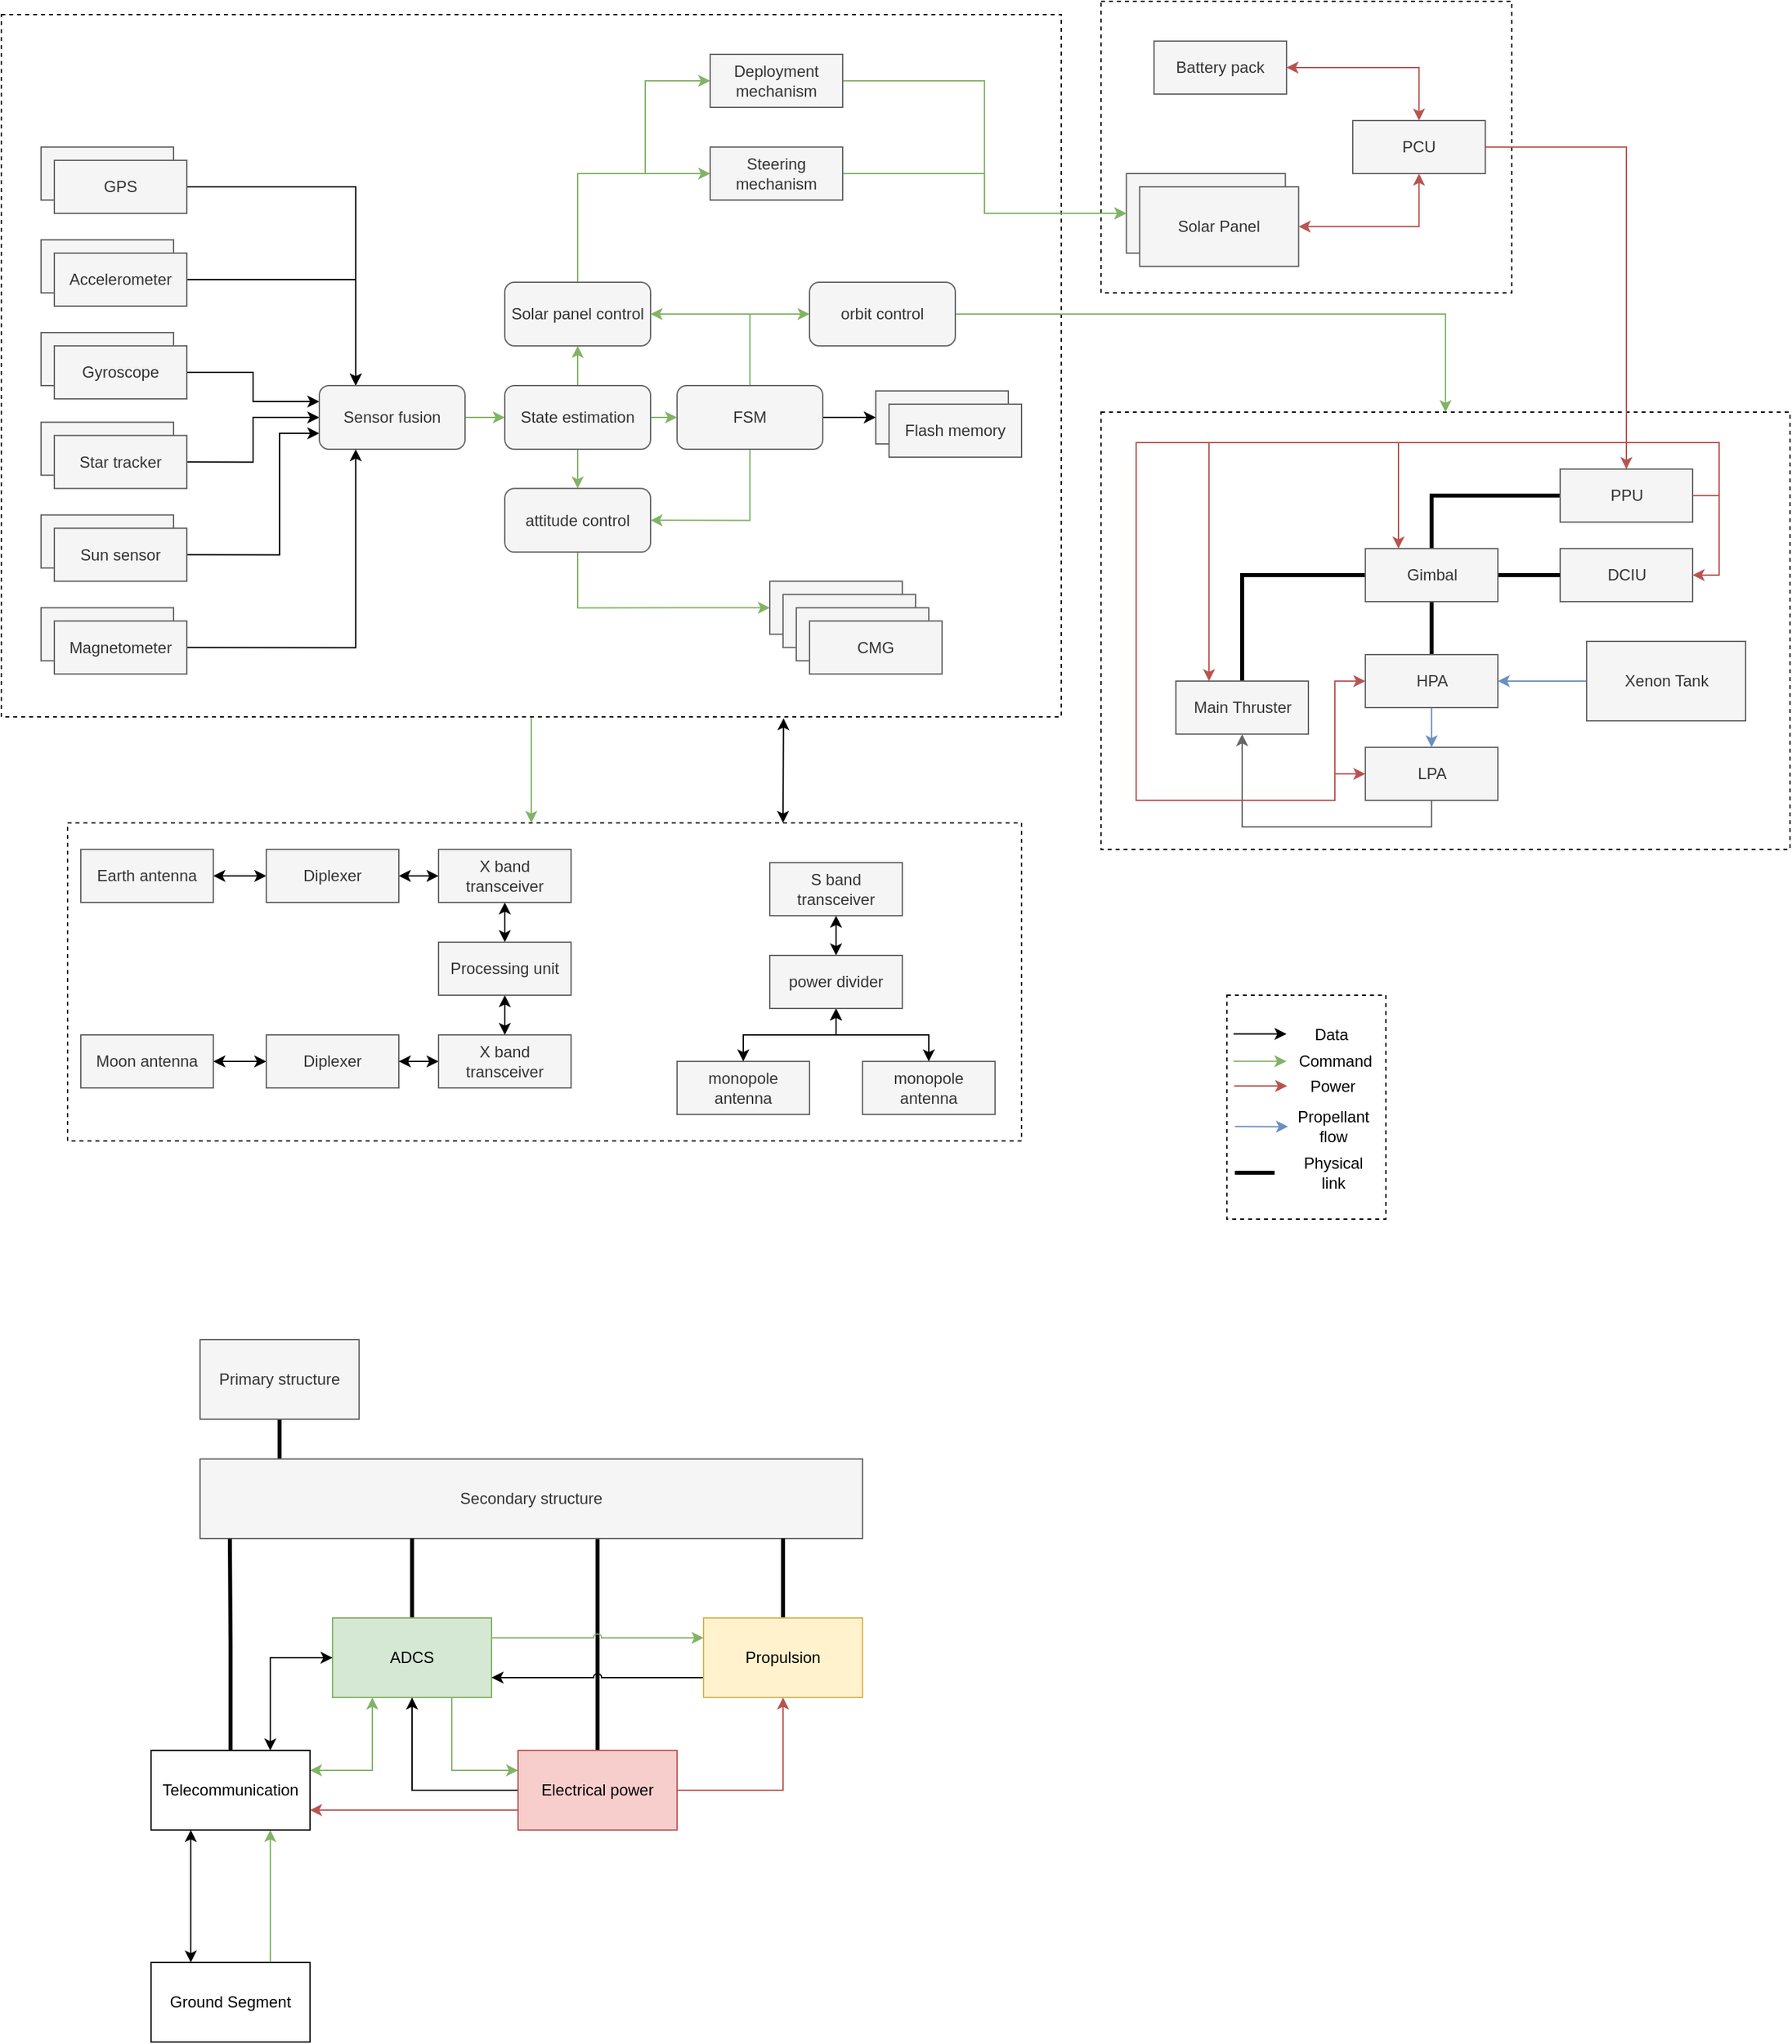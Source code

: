 <mxfile version="12.4.8"><diagram id="CLTs23r_zzEIyEjH3qEP" name="Page-1"><mxGraphModel dx="2941" dy="2017" grid="1" gridSize="10" guides="1" tooltips="1" connect="1" arrows="1" fold="1" page="1" pageScale="1" pageWidth="827" pageHeight="1169" math="0" shadow="0"><root><mxCell id="0"/><mxCell id="1" parent="0"/><mxCell id="30_VX_MA3IMhV2fWdaLO-22" style="edgeStyle=orthogonalEdgeStyle;rounded=0;jumpStyle=arc;orthogonalLoop=1;jettySize=auto;html=1;exitX=0.5;exitY=0;exitDx=0;exitDy=0;entryX=0.6;entryY=0.983;entryDx=0;entryDy=0;entryPerimeter=0;endArrow=none;endFill=0;strokeWidth=3;" edge="1" parent="1" source="30_VX_MA3IMhV2fWdaLO-7" target="30_VX_MA3IMhV2fWdaLO-2"><mxGeometry relative="1" as="geometry"/></mxCell><mxCell id="Gb2mXvgPMC1u75QtiCjP-93" style="edgeStyle=orthogonalEdgeStyle;rounded=0;jumpStyle=arc;orthogonalLoop=1;jettySize=auto;html=1;exitX=0.75;exitY=0;exitDx=0;exitDy=0;entryX=0.738;entryY=1.002;entryDx=0;entryDy=0;startArrow=classic;startFill=1;strokeColor=#000000;entryPerimeter=0;" parent="1" source="Gb2mXvgPMC1u75QtiCjP-91" target="Gb2mXvgPMC1u75QtiCjP-66" edge="1"><mxGeometry relative="1" as="geometry"/></mxCell><mxCell id="Gb2mXvgPMC1u75QtiCjP-91" value="" style="rounded=0;whiteSpace=wrap;html=1;fillColor=none;dashed=1;" parent="1" vertex="1"><mxGeometry x="-880" y="550" width="720" height="240" as="geometry"/></mxCell><mxCell id="Gb2mXvgPMC1u75QtiCjP-92" style="edgeStyle=orthogonalEdgeStyle;rounded=0;jumpStyle=arc;orthogonalLoop=1;jettySize=auto;html=1;exitX=0.5;exitY=1;exitDx=0;exitDy=0;startArrow=none;startFill=0;strokeColor=#82b366;fillColor=#d5e8d4;" parent="1" source="Gb2mXvgPMC1u75QtiCjP-66" edge="1"><mxGeometry relative="1" as="geometry"><mxPoint x="-530" y="550" as="targetPoint"/></mxGeometry></mxCell><mxCell id="Gb2mXvgPMC1u75QtiCjP-66" value="" style="rounded=0;whiteSpace=wrap;html=1;fillColor=none;dashed=1;" parent="1" vertex="1"><mxGeometry x="-930" y="-60" width="800" height="530" as="geometry"/></mxCell><mxCell id="Gb2mXvgPMC1u75QtiCjP-33" style="edgeStyle=orthogonalEdgeStyle;rounded=0;orthogonalLoop=1;jettySize=auto;html=1;exitX=1;exitY=0.5;exitDx=0;exitDy=0;entryX=0.5;entryY=1;entryDx=0;entryDy=0;startArrow=classic;startFill=1;fillColor=#f8cecc;strokeColor=#b85450;" parent="1" source="2UckZvZebi6hbQ-vAmGl-96" target="2UckZvZebi6hbQ-vAmGl-82" edge="1"><mxGeometry relative="1" as="geometry"/></mxCell><mxCell id="Gb2mXvgPMC1u75QtiCjP-64" value="" style="rounded=0;whiteSpace=wrap;html=1;fillColor=none;dashed=1;" parent="1" vertex="1"><mxGeometry x="-100" y="-70" width="310" height="220" as="geometry"/></mxCell><mxCell id="Gb2mXvgPMC1u75QtiCjP-63" value="" style="rounded=0;whiteSpace=wrap;html=1;fillColor=none;dashed=1;" parent="1" vertex="1"><mxGeometry x="-100" y="240" width="520" height="330" as="geometry"/></mxCell><mxCell id="2UckZvZebi6hbQ-vAmGl-13" style="edgeStyle=orthogonalEdgeStyle;rounded=0;orthogonalLoop=1;jettySize=auto;html=1;exitX=0.5;exitY=0;exitDx=0;exitDy=0;entryX=0;entryY=0.5;entryDx=0;entryDy=0;endArrow=none;endFill=0;strokeWidth=3;" parent="1" source="2UckZvZebi6hbQ-vAmGl-1" target="2UckZvZebi6hbQ-vAmGl-7" edge="1"><mxGeometry relative="1" as="geometry"/></mxCell><mxCell id="2UckZvZebi6hbQ-vAmGl-1" value="Main Thruster" style="rounded=0;whiteSpace=wrap;html=1;fillColor=#f5f5f5;strokeColor=#666666;fontColor=#333333;" parent="1" vertex="1"><mxGeometry x="-43.5" y="443" width="100" height="40" as="geometry"/></mxCell><mxCell id="2UckZvZebi6hbQ-vAmGl-18" style="edgeStyle=orthogonalEdgeStyle;rounded=0;orthogonalLoop=1;jettySize=auto;html=1;exitX=0;exitY=0.5;exitDx=0;exitDy=0;entryX=0.5;entryY=0;entryDx=0;entryDy=0;endArrow=none;endFill=0;strokeWidth=3;" parent="1" source="2UckZvZebi6hbQ-vAmGl-3" target="2UckZvZebi6hbQ-vAmGl-7" edge="1"><mxGeometry relative="1" as="geometry"/></mxCell><mxCell id="2UckZvZebi6hbQ-vAmGl-21" style="edgeStyle=orthogonalEdgeStyle;rounded=0;orthogonalLoop=1;jettySize=auto;html=1;exitX=1;exitY=0.5;exitDx=0;exitDy=0;entryX=1;entryY=0.5;entryDx=0;entryDy=0;startArrow=none;startFill=0;endArrow=classic;endFill=1;strokeWidth=1;fillColor=#f8cecc;strokeColor=#b85450;" parent="1" source="2UckZvZebi6hbQ-vAmGl-3" target="2UckZvZebi6hbQ-vAmGl-4" edge="1"><mxGeometry relative="1" as="geometry"/></mxCell><mxCell id="2UckZvZebi6hbQ-vAmGl-22" style="edgeStyle=orthogonalEdgeStyle;rounded=0;orthogonalLoop=1;jettySize=auto;html=1;exitX=1;exitY=0.5;exitDx=0;exitDy=0;startArrow=none;startFill=0;endArrow=classic;endFill=1;strokeWidth=1;entryX=0.25;entryY=0;entryDx=0;entryDy=0;fillColor=#f8cecc;strokeColor=#b85450;" parent="1" source="2UckZvZebi6hbQ-vAmGl-3" target="2UckZvZebi6hbQ-vAmGl-7" edge="1"><mxGeometry relative="1" as="geometry"><mxPoint x="124.5" y="333" as="targetPoint"/><Array as="points"><mxPoint x="366.5" y="303"/><mxPoint x="366.5" y="263"/><mxPoint x="124.5" y="263"/></Array></mxGeometry></mxCell><mxCell id="2UckZvZebi6hbQ-vAmGl-23" style="edgeStyle=orthogonalEdgeStyle;rounded=0;orthogonalLoop=1;jettySize=auto;html=1;exitX=0.5;exitY=0;exitDx=0;exitDy=0;entryX=0.25;entryY=0;entryDx=0;entryDy=0;startArrow=none;startFill=0;endArrow=classic;endFill=1;strokeWidth=1;fillColor=#f8cecc;strokeColor=#b85450;" parent="1" source="2UckZvZebi6hbQ-vAmGl-3" target="2UckZvZebi6hbQ-vAmGl-1" edge="1"><mxGeometry relative="1" as="geometry"/></mxCell><mxCell id="2UckZvZebi6hbQ-vAmGl-24" style="edgeStyle=orthogonalEdgeStyle;rounded=0;orthogonalLoop=1;jettySize=auto;html=1;exitX=0.5;exitY=0;exitDx=0;exitDy=0;entryX=0;entryY=0.5;entryDx=0;entryDy=0;startArrow=none;startFill=0;endArrow=classic;endFill=1;strokeWidth=1;fillColor=#f8cecc;strokeColor=#b85450;" parent="1" source="2UckZvZebi6hbQ-vAmGl-3" target="2UckZvZebi6hbQ-vAmGl-5" edge="1"><mxGeometry relative="1" as="geometry"><Array as="points"><mxPoint x="296.5" y="263"/><mxPoint x="-73.5" y="263"/><mxPoint x="-73.5" y="533"/><mxPoint x="76.5" y="533"/><mxPoint x="76.5" y="513"/></Array></mxGeometry></mxCell><mxCell id="2UckZvZebi6hbQ-vAmGl-26" style="edgeStyle=orthogonalEdgeStyle;rounded=0;orthogonalLoop=1;jettySize=auto;html=1;exitX=0.5;exitY=0;exitDx=0;exitDy=0;entryX=0;entryY=0.5;entryDx=0;entryDy=0;startArrow=none;startFill=0;endArrow=classic;endFill=1;strokeWidth=1;fillColor=#f8cecc;strokeColor=#b85450;" parent="1" source="2UckZvZebi6hbQ-vAmGl-3" target="2UckZvZebi6hbQ-vAmGl-6" edge="1"><mxGeometry relative="1" as="geometry"><Array as="points"><mxPoint x="296.5" y="263"/><mxPoint x="-73.5" y="263"/><mxPoint x="-73.5" y="533"/><mxPoint x="76.5" y="533"/><mxPoint x="76.5" y="443"/></Array></mxGeometry></mxCell><mxCell id="2UckZvZebi6hbQ-vAmGl-3" value="PPU" style="rounded=0;whiteSpace=wrap;html=1;fillColor=#f5f5f5;strokeColor=#666666;fontColor=#333333;" parent="1" vertex="1"><mxGeometry x="246.5" y="283" width="100" height="40" as="geometry"/></mxCell><mxCell id="2UckZvZebi6hbQ-vAmGl-4" value="DCIU" style="rounded=0;whiteSpace=wrap;html=1;fillColor=#f5f5f5;strokeColor=#666666;fontColor=#333333;" parent="1" vertex="1"><mxGeometry x="246.5" y="343" width="100" height="40" as="geometry"/></mxCell><mxCell id="2UckZvZebi6hbQ-vAmGl-28" style="edgeStyle=orthogonalEdgeStyle;rounded=0;orthogonalLoop=1;jettySize=auto;html=1;exitX=0.5;exitY=1;exitDx=0;exitDy=0;entryX=0.5;entryY=1;entryDx=0;entryDy=0;startArrow=none;startFill=0;endArrow=classic;endFill=1;strokeWidth=1;fillColor=#f5f5f5;strokeColor=#666666;" parent="1" source="2UckZvZebi6hbQ-vAmGl-5" target="2UckZvZebi6hbQ-vAmGl-1" edge="1"><mxGeometry relative="1" as="geometry"/></mxCell><mxCell id="2UckZvZebi6hbQ-vAmGl-5" value="LPA" style="rounded=0;whiteSpace=wrap;html=1;fillColor=#f5f5f5;strokeColor=#666666;fontColor=#333333;" parent="1" vertex="1"><mxGeometry x="99.5" y="493" width="100" height="40" as="geometry"/></mxCell><mxCell id="2UckZvZebi6hbQ-vAmGl-15" style="edgeStyle=orthogonalEdgeStyle;rounded=0;orthogonalLoop=1;jettySize=auto;html=1;exitX=0.5;exitY=0;exitDx=0;exitDy=0;endArrow=none;endFill=0;strokeWidth=3;" parent="1" source="2UckZvZebi6hbQ-vAmGl-6" target="2UckZvZebi6hbQ-vAmGl-7" edge="1"><mxGeometry relative="1" as="geometry"/></mxCell><mxCell id="2UckZvZebi6hbQ-vAmGl-27" style="edgeStyle=orthogonalEdgeStyle;rounded=0;orthogonalLoop=1;jettySize=auto;html=1;exitX=0.5;exitY=1;exitDx=0;exitDy=0;entryX=0.5;entryY=0;entryDx=0;entryDy=0;startArrow=none;startFill=0;endArrow=classic;endFill=1;strokeWidth=1;fillColor=#dae8fc;strokeColor=#6c8ebf;" parent="1" source="2UckZvZebi6hbQ-vAmGl-6" target="2UckZvZebi6hbQ-vAmGl-5" edge="1"><mxGeometry relative="1" as="geometry"/></mxCell><mxCell id="2UckZvZebi6hbQ-vAmGl-6" value="HPA" style="rounded=0;whiteSpace=wrap;html=1;fillColor=#f5f5f5;strokeColor=#666666;fontColor=#333333;" parent="1" vertex="1"><mxGeometry x="99.5" y="423" width="100" height="40" as="geometry"/></mxCell><mxCell id="2UckZvZebi6hbQ-vAmGl-17" style="edgeStyle=orthogonalEdgeStyle;rounded=0;orthogonalLoop=1;jettySize=auto;html=1;exitX=1;exitY=0.5;exitDx=0;exitDy=0;entryX=0;entryY=0.5;entryDx=0;entryDy=0;endArrow=none;endFill=0;strokeWidth=3;" parent="1" source="2UckZvZebi6hbQ-vAmGl-7" target="2UckZvZebi6hbQ-vAmGl-4" edge="1"><mxGeometry relative="1" as="geometry"/></mxCell><mxCell id="2UckZvZebi6hbQ-vAmGl-7" value="Gimbal" style="rounded=0;whiteSpace=wrap;html=1;fillColor=#f5f5f5;strokeColor=#666666;fontColor=#333333;" parent="1" vertex="1"><mxGeometry x="99.5" y="343" width="100" height="40" as="geometry"/></mxCell><mxCell id="2UckZvZebi6hbQ-vAmGl-25" style="edgeStyle=orthogonalEdgeStyle;rounded=0;orthogonalLoop=1;jettySize=auto;html=1;exitX=0;exitY=0.5;exitDx=0;exitDy=0;entryX=1;entryY=0.5;entryDx=0;entryDy=0;startArrow=none;startFill=0;endArrow=classic;endFill=1;strokeWidth=1;fillColor=#dae8fc;strokeColor=#6c8ebf;" parent="1" source="2UckZvZebi6hbQ-vAmGl-14" target="2UckZvZebi6hbQ-vAmGl-6" edge="1"><mxGeometry relative="1" as="geometry"/></mxCell><mxCell id="2UckZvZebi6hbQ-vAmGl-14" value="Xenon Tank" style="rounded=0;whiteSpace=wrap;html=1;fillColor=#f5f5f5;strokeColor=#666666;fontColor=#333333;" parent="1" vertex="1"><mxGeometry x="266.5" y="413" width="120" height="60" as="geometry"/></mxCell><mxCell id="2UckZvZebi6hbQ-vAmGl-70" value="" style="rounded=0;whiteSpace=wrap;html=1;fillColor=none;dashed=1;" parent="1" vertex="1"><mxGeometry x="-5" y="680" width="120" height="169" as="geometry"/></mxCell><mxCell id="2UckZvZebi6hbQ-vAmGl-71" value="Power" style="text;html=1;strokeColor=none;fillColor=none;align=center;verticalAlign=middle;whiteSpace=wrap;rounded=0;" parent="1" vertex="1"><mxGeometry x="55" y="739" width="40" height="20" as="geometry"/></mxCell><mxCell id="2UckZvZebi6hbQ-vAmGl-72" value="Propellant flow" style="text;html=1;strokeColor=none;fillColor=none;align=center;verticalAlign=middle;whiteSpace=wrap;rounded=0;" parent="1" vertex="1"><mxGeometry x="47.5" y="769" width="55" height="20" as="geometry"/></mxCell><mxCell id="2UckZvZebi6hbQ-vAmGl-73" value="Physical link" style="text;html=1;strokeColor=none;fillColor=none;align=center;verticalAlign=middle;whiteSpace=wrap;rounded=0;" parent="1" vertex="1"><mxGeometry x="47.5" y="804" width="55" height="20" as="geometry"/></mxCell><mxCell id="2UckZvZebi6hbQ-vAmGl-74" style="edgeStyle=orthogonalEdgeStyle;rounded=0;orthogonalLoop=1;jettySize=auto;html=1;endArrow=none;endFill=0;strokeWidth=3;" parent="1" edge="1"><mxGeometry relative="1" as="geometry"><mxPoint x="21" y="814" as="sourcePoint"/><mxPoint x="31" y="814" as="targetPoint"/><Array as="points"><mxPoint x="1" y="814"/><mxPoint x="-59" y="814"/></Array></mxGeometry></mxCell><mxCell id="2UckZvZebi6hbQ-vAmGl-75" style="edgeStyle=orthogonalEdgeStyle;rounded=0;orthogonalLoop=1;jettySize=auto;html=1;startArrow=none;startFill=0;endArrow=classic;endFill=1;strokeWidth=1;fillColor=#f8cecc;strokeColor=#b85450;" parent="1" edge="1"><mxGeometry relative="1" as="geometry"><mxPoint x="0.5" y="748.5" as="sourcePoint"/><mxPoint x="40.5" y="748.5" as="targetPoint"/><Array as="points"><mxPoint x="10.5" y="748.5"/><mxPoint x="10.5" y="748.5"/></Array></mxGeometry></mxCell><mxCell id="2UckZvZebi6hbQ-vAmGl-79" style="edgeStyle=orthogonalEdgeStyle;rounded=0;orthogonalLoop=1;jettySize=auto;html=1;startArrow=none;startFill=0;endArrow=classic;endFill=1;strokeWidth=1;fillColor=#dae8fc;strokeColor=#6c8ebf;" parent="1" edge="1"><mxGeometry relative="1" as="geometry"><mxPoint x="1.121" y="779.172" as="sourcePoint"/><mxPoint x="41.121" y="779.172" as="targetPoint"/><Array as="points"><mxPoint x="31.5" y="779"/><mxPoint x="31.5" y="779"/></Array></mxGeometry></mxCell><mxCell id="2UckZvZebi6hbQ-vAmGl-93" style="edgeStyle=orthogonalEdgeStyle;rounded=0;orthogonalLoop=1;jettySize=auto;html=1;exitX=1;exitY=0.5;exitDx=0;exitDy=0;startArrow=none;startFill=0;endArrow=classic;endFill=1;strokeWidth=1;fillColor=#f8cecc;strokeColor=#b85450;entryX=0.5;entryY=0;entryDx=0;entryDy=0;" parent="1" source="2UckZvZebi6hbQ-vAmGl-82" target="2UckZvZebi6hbQ-vAmGl-3" edge="1"><mxGeometry relative="1" as="geometry"><mxPoint x="520" as="targetPoint"/></mxGeometry></mxCell><mxCell id="2UckZvZebi6hbQ-vAmGl-82" value="PCU" style="rounded=0;whiteSpace=wrap;html=1;fillColor=#f5f5f5;strokeColor=#666666;fontColor=#333333;" parent="1" vertex="1"><mxGeometry x="90" y="20" width="100" height="40" as="geometry"/></mxCell><mxCell id="Gb2mXvgPMC1u75QtiCjP-32" style="edgeStyle=orthogonalEdgeStyle;rounded=0;orthogonalLoop=1;jettySize=auto;html=1;exitX=1;exitY=0.5;exitDx=0;exitDy=0;entryX=0.5;entryY=0;entryDx=0;entryDy=0;startArrow=classic;startFill=1;fillColor=#f8cecc;strokeColor=#b85450;" parent="1" source="2UckZvZebi6hbQ-vAmGl-83" target="2UckZvZebi6hbQ-vAmGl-82" edge="1"><mxGeometry relative="1" as="geometry"/></mxCell><mxCell id="2UckZvZebi6hbQ-vAmGl-83" value="Battery pack" style="rounded=0;whiteSpace=wrap;html=1;fillColor=#f5f5f5;strokeColor=#666666;fontColor=#333333;" parent="1" vertex="1"><mxGeometry x="-60" y="-40" width="100" height="40" as="geometry"/></mxCell><mxCell id="2UckZvZebi6hbQ-vAmGl-95" value="Solar Panel" style="rounded=0;whiteSpace=wrap;html=1;fillColor=#f5f5f5;strokeColor=#666666;fontColor=#333333;" parent="1" vertex="1"><mxGeometry x="-80.86" y="60" width="120" height="60" as="geometry"/></mxCell><mxCell id="2UckZvZebi6hbQ-vAmGl-96" value="Solar Panel" style="rounded=0;whiteSpace=wrap;html=1;fillColor=#f5f5f5;strokeColor=#666666;fontColor=#333333;" parent="1" vertex="1"><mxGeometry x="-70.86" y="70" width="120" height="60" as="geometry"/></mxCell><mxCell id="Gb2mXvgPMC1u75QtiCjP-1" value="Accelerometer" style="rounded=0;whiteSpace=wrap;html=1;fillColor=#f5f5f5;strokeColor=#666666;fontColor=#333333;" parent="1" vertex="1"><mxGeometry x="-900" y="110" width="100" height="40" as="geometry"/></mxCell><mxCell id="Gb2mXvgPMC1u75QtiCjP-15" style="edgeStyle=orthogonalEdgeStyle;rounded=0;orthogonalLoop=1;jettySize=auto;html=1;exitX=1;exitY=0.5;exitDx=0;exitDy=0;entryX=0.25;entryY=0;entryDx=0;entryDy=0;" parent="1" source="Gb2mXvgPMC1u75QtiCjP-2" target="Gb2mXvgPMC1u75QtiCjP-13" edge="1"><mxGeometry relative="1" as="geometry"><mxPoint x="-710" y="220" as="targetPoint"/></mxGeometry></mxCell><mxCell id="Gb2mXvgPMC1u75QtiCjP-2" value="Accelerometer" style="rounded=0;whiteSpace=wrap;html=1;fillColor=#f5f5f5;strokeColor=#666666;fontColor=#333333;" parent="1" vertex="1"><mxGeometry x="-890" y="120" width="100" height="40" as="geometry"/></mxCell><mxCell id="Gb2mXvgPMC1u75QtiCjP-3" value="Accelerometer" style="rounded=0;whiteSpace=wrap;html=1;fillColor=#f5f5f5;strokeColor=#666666;fontColor=#333333;" parent="1" vertex="1"><mxGeometry x="-900" y="180" width="100" height="40" as="geometry"/></mxCell><mxCell id="Gb2mXvgPMC1u75QtiCjP-16" style="edgeStyle=orthogonalEdgeStyle;rounded=0;orthogonalLoop=1;jettySize=auto;html=1;exitX=1;exitY=0.5;exitDx=0;exitDy=0;entryX=0;entryY=0.25;entryDx=0;entryDy=0;" parent="1" source="Gb2mXvgPMC1u75QtiCjP-4" target="Gb2mXvgPMC1u75QtiCjP-13" edge="1"><mxGeometry relative="1" as="geometry"/></mxCell><mxCell id="Gb2mXvgPMC1u75QtiCjP-4" value="Gyroscope" style="rounded=0;whiteSpace=wrap;html=1;fillColor=#f5f5f5;strokeColor=#666666;fontColor=#333333;" parent="1" vertex="1"><mxGeometry x="-890" y="190" width="100" height="40" as="geometry"/></mxCell><mxCell id="Gb2mXvgPMC1u75QtiCjP-5" value="Accelerometer" style="rounded=0;whiteSpace=wrap;html=1;fillColor=#f5f5f5;strokeColor=#666666;fontColor=#333333;" parent="1" vertex="1"><mxGeometry x="-900" y="40" width="100" height="40" as="geometry"/></mxCell><mxCell id="Gb2mXvgPMC1u75QtiCjP-14" style="edgeStyle=orthogonalEdgeStyle;rounded=0;orthogonalLoop=1;jettySize=auto;html=1;exitX=1;exitY=0.5;exitDx=0;exitDy=0;entryX=0.25;entryY=0;entryDx=0;entryDy=0;" parent="1" source="Gb2mXvgPMC1u75QtiCjP-6" target="Gb2mXvgPMC1u75QtiCjP-13" edge="1"><mxGeometry relative="1" as="geometry"><mxPoint x="-680" y="200" as="targetPoint"/></mxGeometry></mxCell><mxCell id="Gb2mXvgPMC1u75QtiCjP-6" value="GPS" style="rounded=0;whiteSpace=wrap;html=1;fillColor=#f5f5f5;strokeColor=#666666;fontColor=#333333;" parent="1" vertex="1"><mxGeometry x="-890" y="50" width="100" height="40" as="geometry"/></mxCell><mxCell id="Gb2mXvgPMC1u75QtiCjP-7" value="Accelerometer" style="rounded=0;whiteSpace=wrap;html=1;fillColor=#f5f5f5;strokeColor=#666666;fontColor=#333333;" parent="1" vertex="1"><mxGeometry x="-900" y="317.65" width="100" height="40" as="geometry"/></mxCell><mxCell id="Gb2mXvgPMC1u75QtiCjP-18" style="edgeStyle=orthogonalEdgeStyle;rounded=0;orthogonalLoop=1;jettySize=auto;html=1;exitX=1;exitY=0.5;exitDx=0;exitDy=0;entryX=0;entryY=0.75;entryDx=0;entryDy=0;" parent="1" source="Gb2mXvgPMC1u75QtiCjP-8" target="Gb2mXvgPMC1u75QtiCjP-13" edge="1"><mxGeometry relative="1" as="geometry"><Array as="points"><mxPoint x="-720" y="348"/><mxPoint x="-720" y="256"/></Array></mxGeometry></mxCell><mxCell id="Gb2mXvgPMC1u75QtiCjP-8" value="Sun sensor" style="rounded=0;whiteSpace=wrap;html=1;fillColor=#f5f5f5;strokeColor=#666666;fontColor=#333333;" parent="1" vertex="1"><mxGeometry x="-890" y="327.65" width="100" height="40" as="geometry"/></mxCell><mxCell id="Gb2mXvgPMC1u75QtiCjP-9" value="Accelerometer" style="rounded=0;whiteSpace=wrap;html=1;fillColor=#f5f5f5;strokeColor=#666666;fontColor=#333333;" parent="1" vertex="1"><mxGeometry x="-900" y="387.65" width="100" height="40" as="geometry"/></mxCell><mxCell id="Gb2mXvgPMC1u75QtiCjP-19" style="edgeStyle=orthogonalEdgeStyle;rounded=0;orthogonalLoop=1;jettySize=auto;html=1;exitX=1;exitY=0.5;exitDx=0;exitDy=0;entryX=0.25;entryY=1;entryDx=0;entryDy=0;" parent="1" source="Gb2mXvgPMC1u75QtiCjP-10" target="Gb2mXvgPMC1u75QtiCjP-13" edge="1"><mxGeometry relative="1" as="geometry"/></mxCell><mxCell id="Gb2mXvgPMC1u75QtiCjP-10" value="Magnetometer" style="rounded=0;whiteSpace=wrap;html=1;fillColor=#f5f5f5;strokeColor=#666666;fontColor=#333333;" parent="1" vertex="1"><mxGeometry x="-890" y="397.65" width="100" height="40" as="geometry"/></mxCell><mxCell id="Gb2mXvgPMC1u75QtiCjP-11" value="Accelerometer" style="rounded=0;whiteSpace=wrap;html=1;fillColor=#f5f5f5;strokeColor=#666666;fontColor=#333333;" parent="1" vertex="1"><mxGeometry x="-900" y="247.65" width="100" height="40" as="geometry"/></mxCell><mxCell id="Gb2mXvgPMC1u75QtiCjP-17" style="edgeStyle=orthogonalEdgeStyle;rounded=0;orthogonalLoop=1;jettySize=auto;html=1;exitX=1;exitY=0.5;exitDx=0;exitDy=0;entryX=0;entryY=0.5;entryDx=0;entryDy=0;" parent="1" source="Gb2mXvgPMC1u75QtiCjP-12" target="Gb2mXvgPMC1u75QtiCjP-13" edge="1"><mxGeometry relative="1" as="geometry"/></mxCell><mxCell id="Gb2mXvgPMC1u75QtiCjP-12" value="Star tracker" style="rounded=0;whiteSpace=wrap;html=1;fillColor=#f5f5f5;strokeColor=#666666;fontColor=#333333;" parent="1" vertex="1"><mxGeometry x="-890" y="257.65" width="100" height="40" as="geometry"/></mxCell><mxCell id="Gb2mXvgPMC1u75QtiCjP-21" style="edgeStyle=orthogonalEdgeStyle;rounded=0;orthogonalLoop=1;jettySize=auto;html=1;exitX=1;exitY=0.5;exitDx=0;exitDy=0;entryX=0;entryY=0.5;entryDx=0;entryDy=0;fillColor=#d5e8d4;strokeColor=#82b366;" parent="1" source="Gb2mXvgPMC1u75QtiCjP-13" target="Gb2mXvgPMC1u75QtiCjP-20" edge="1"><mxGeometry relative="1" as="geometry"/></mxCell><mxCell id="Gb2mXvgPMC1u75QtiCjP-13" value="Sensor fusion" style="rounded=1;whiteSpace=wrap;html=1;fillColor=#f5f5f5;strokeColor=#666666;fontColor=#333333;" parent="1" vertex="1"><mxGeometry x="-690" y="220" width="110" height="48" as="geometry"/></mxCell><mxCell id="Gb2mXvgPMC1u75QtiCjP-24" style="edgeStyle=orthogonalEdgeStyle;rounded=0;orthogonalLoop=1;jettySize=auto;html=1;exitX=1;exitY=0.5;exitDx=0;exitDy=0;entryX=0;entryY=0.5;entryDx=0;entryDy=0;fillColor=#d5e8d4;strokeColor=#82b366;" parent="1" source="Gb2mXvgPMC1u75QtiCjP-20" target="Gb2mXvgPMC1u75QtiCjP-23" edge="1"><mxGeometry relative="1" as="geometry"/></mxCell><mxCell id="Gb2mXvgPMC1u75QtiCjP-43" style="edgeStyle=orthogonalEdgeStyle;rounded=0;orthogonalLoop=1;jettySize=auto;html=1;exitX=0.5;exitY=0;exitDx=0;exitDy=0;entryX=0.5;entryY=1;entryDx=0;entryDy=0;startArrow=none;startFill=0;strokeColor=#82b366;fillColor=#d5e8d4;" parent="1" source="Gb2mXvgPMC1u75QtiCjP-20" target="Gb2mXvgPMC1u75QtiCjP-22" edge="1"><mxGeometry relative="1" as="geometry"/></mxCell><mxCell id="Gb2mXvgPMC1u75QtiCjP-49" style="edgeStyle=orthogonalEdgeStyle;rounded=0;orthogonalLoop=1;jettySize=auto;html=1;exitX=0.5;exitY=1;exitDx=0;exitDy=0;entryX=0.5;entryY=0;entryDx=0;entryDy=0;startArrow=none;startFill=0;strokeColor=#82b366;fillColor=#d5e8d4;" parent="1" source="Gb2mXvgPMC1u75QtiCjP-20" target="Gb2mXvgPMC1u75QtiCjP-48" edge="1"><mxGeometry relative="1" as="geometry"/></mxCell><mxCell id="Gb2mXvgPMC1u75QtiCjP-20" value="State estimation" style="rounded=1;whiteSpace=wrap;html=1;fillColor=#f5f5f5;strokeColor=#666666;fontColor=#333333;" parent="1" vertex="1"><mxGeometry x="-550" y="220" width="110" height="48" as="geometry"/></mxCell><mxCell id="Gb2mXvgPMC1u75QtiCjP-44" style="edgeStyle=orthogonalEdgeStyle;rounded=0;orthogonalLoop=1;jettySize=auto;html=1;exitX=0.5;exitY=0;exitDx=0;exitDy=0;entryX=0;entryY=0.5;entryDx=0;entryDy=0;startArrow=none;startFill=0;strokeColor=#82b366;fillColor=#d5e8d4;" parent="1" target="Gb2mXvgPMC1u75QtiCjP-30" edge="1" source="Gb2mXvgPMC1u75QtiCjP-22"><mxGeometry relative="1" as="geometry"><mxPoint x="-494.333" y="80.667" as="sourcePoint"/><Array as="points"><mxPoint x="-495" y="60"/><mxPoint x="-444" y="60"/><mxPoint x="-444" y="-10"/></Array></mxGeometry></mxCell><mxCell id="Gb2mXvgPMC1u75QtiCjP-45" style="edgeStyle=orthogonalEdgeStyle;rounded=0;orthogonalLoop=1;jettySize=auto;html=1;exitX=0.5;exitY=0;exitDx=0;exitDy=0;entryX=0;entryY=0.5;entryDx=0;entryDy=0;startArrow=none;startFill=0;strokeColor=#82b366;fillColor=#d5e8d4;" parent="1" source="Gb2mXvgPMC1u75QtiCjP-22" target="Gb2mXvgPMC1u75QtiCjP-28" edge="1"><mxGeometry relative="1" as="geometry"><mxPoint x="-494.333" y="80.667" as="sourcePoint"/><Array as="points"><mxPoint x="-495" y="60"/></Array></mxGeometry></mxCell><mxCell id="Gb2mXvgPMC1u75QtiCjP-22" value="Solar panel control" style="rounded=1;whiteSpace=wrap;html=1;fillColor=#f5f5f5;strokeColor=#666666;fontColor=#333333;" parent="1" vertex="1"><mxGeometry x="-550" y="142" width="110" height="48" as="geometry"/></mxCell><mxCell id="Gb2mXvgPMC1u75QtiCjP-50" style="edgeStyle=orthogonalEdgeStyle;rounded=0;orthogonalLoop=1;jettySize=auto;html=1;exitX=0.5;exitY=0;exitDx=0;exitDy=0;entryX=1;entryY=0.5;entryDx=0;entryDy=0;startArrow=none;startFill=0;strokeColor=#82b366;fillColor=#d5e8d4;" parent="1" source="Gb2mXvgPMC1u75QtiCjP-23" target="Gb2mXvgPMC1u75QtiCjP-22" edge="1"><mxGeometry relative="1" as="geometry"/></mxCell><mxCell id="Gb2mXvgPMC1u75QtiCjP-51" style="edgeStyle=orthogonalEdgeStyle;rounded=0;orthogonalLoop=1;jettySize=auto;html=1;exitX=0.5;exitY=1;exitDx=0;exitDy=0;entryX=1;entryY=0.5;entryDx=0;entryDy=0;startArrow=none;startFill=0;strokeColor=#82b366;fillColor=#d5e8d4;" parent="1" source="Gb2mXvgPMC1u75QtiCjP-23" target="Gb2mXvgPMC1u75QtiCjP-48" edge="1"><mxGeometry relative="1" as="geometry"/></mxCell><mxCell id="Gb2mXvgPMC1u75QtiCjP-54" style="edgeStyle=orthogonalEdgeStyle;rounded=0;orthogonalLoop=1;jettySize=auto;html=1;exitX=1;exitY=0.5;exitDx=0;exitDy=0;entryX=0;entryY=0.5;entryDx=0;entryDy=0;startArrow=none;startFill=0;strokeColor=#000000;" parent="1" source="Gb2mXvgPMC1u75QtiCjP-23" target="Gb2mXvgPMC1u75QtiCjP-52" edge="1"><mxGeometry relative="1" as="geometry"/></mxCell><mxCell id="Gb2mXvgPMC1u75QtiCjP-61" style="edgeStyle=orthogonalEdgeStyle;rounded=0;orthogonalLoop=1;jettySize=auto;html=1;exitX=0.5;exitY=0;exitDx=0;exitDy=0;entryX=0;entryY=0.5;entryDx=0;entryDy=0;startArrow=none;startFill=0;strokeColor=#82b366;fillColor=#d5e8d4;" parent="1" source="Gb2mXvgPMC1u75QtiCjP-23" target="Gb2mXvgPMC1u75QtiCjP-60" edge="1"><mxGeometry relative="1" as="geometry"/></mxCell><mxCell id="Gb2mXvgPMC1u75QtiCjP-23" value="FSM" style="rounded=1;whiteSpace=wrap;html=1;fillColor=#f5f5f5;strokeColor=#666666;fontColor=#333333;" parent="1" vertex="1"><mxGeometry x="-420" y="220" width="110" height="48" as="geometry"/></mxCell><mxCell id="Gb2mXvgPMC1u75QtiCjP-47" style="edgeStyle=orthogonalEdgeStyle;rounded=0;orthogonalLoop=1;jettySize=auto;html=1;exitX=1;exitY=0.5;exitDx=0;exitDy=0;startArrow=none;startFill=0;strokeColor=#82b366;entryX=0;entryY=0.5;entryDx=0;entryDy=0;fillColor=#d5e8d4;" parent="1" source="Gb2mXvgPMC1u75QtiCjP-28" target="2UckZvZebi6hbQ-vAmGl-95" edge="1"><mxGeometry relative="1" as="geometry"><mxPoint x="-230" y="80" as="targetPoint"/></mxGeometry></mxCell><mxCell id="Gb2mXvgPMC1u75QtiCjP-28" value="Steering mechanism" style="rounded=0;whiteSpace=wrap;html=1;fillColor=#f5f5f5;strokeColor=#666666;fontColor=#333333;" parent="1" vertex="1"><mxGeometry x="-395" y="40" width="100" height="40" as="geometry"/></mxCell><mxCell id="Gb2mXvgPMC1u75QtiCjP-46" style="edgeStyle=orthogonalEdgeStyle;rounded=0;orthogonalLoop=1;jettySize=auto;html=1;exitX=1;exitY=0.5;exitDx=0;exitDy=0;entryX=0;entryY=0.5;entryDx=0;entryDy=0;startArrow=none;startFill=0;strokeColor=#82b366;fillColor=#d5e8d4;" parent="1" source="Gb2mXvgPMC1u75QtiCjP-30" target="2UckZvZebi6hbQ-vAmGl-95" edge="1"><mxGeometry relative="1" as="geometry"/></mxCell><mxCell id="Gb2mXvgPMC1u75QtiCjP-30" value="Deployment mechanism" style="rounded=0;whiteSpace=wrap;html=1;fillColor=#f5f5f5;strokeColor=#666666;fontColor=#333333;" parent="1" vertex="1"><mxGeometry x="-395" y="-30" width="100" height="40" as="geometry"/></mxCell><mxCell id="Gb2mXvgPMC1u75QtiCjP-37" value="Command" style="text;html=1;strokeColor=none;fillColor=none;align=center;verticalAlign=middle;whiteSpace=wrap;rounded=0;" parent="1" vertex="1"><mxGeometry x="57.07" y="720" width="40" height="20" as="geometry"/></mxCell><mxCell id="Gb2mXvgPMC1u75QtiCjP-38" style="edgeStyle=orthogonalEdgeStyle;rounded=0;orthogonalLoop=1;jettySize=auto;html=1;startArrow=none;startFill=0;endArrow=classic;endFill=1;strokeWidth=1;fillColor=#d5e8d4;strokeColor=#82b366;" parent="1" edge="1"><mxGeometry relative="1" as="geometry"><mxPoint x="-0.073" y="729.906" as="sourcePoint"/><mxPoint x="39.927" y="729.906" as="targetPoint"/><Array as="points"><mxPoint x="9.57" y="730.12"/><mxPoint x="9.57" y="730.12"/></Array></mxGeometry></mxCell><mxCell id="Gb2mXvgPMC1u75QtiCjP-39" value="Data" style="text;html=1;strokeColor=none;fillColor=none;align=center;verticalAlign=middle;whiteSpace=wrap;rounded=0;" parent="1" vertex="1"><mxGeometry x="54.14" y="700" width="40" height="20" as="geometry"/></mxCell><mxCell id="Gb2mXvgPMC1u75QtiCjP-40" style="edgeStyle=orthogonalEdgeStyle;rounded=0;orthogonalLoop=1;jettySize=auto;html=1;startArrow=none;startFill=0;endArrow=classic;endFill=1;strokeWidth=1;fillColor=#f8cecc;strokeColor=#000000;" parent="1" edge="1"><mxGeometry relative="1" as="geometry"><mxPoint x="-0.003" y="709.286" as="sourcePoint"/><mxPoint x="39.997" y="709.286" as="targetPoint"/><Array as="points"><mxPoint x="9.64" y="709.5"/><mxPoint x="9.64" y="709.5"/></Array></mxGeometry></mxCell><mxCell id="Gb2mXvgPMC1u75QtiCjP-59" style="edgeStyle=orthogonalEdgeStyle;rounded=0;orthogonalLoop=1;jettySize=auto;html=1;exitX=0.5;exitY=1;exitDx=0;exitDy=0;entryX=0;entryY=0.5;entryDx=0;entryDy=0;startArrow=none;startFill=0;strokeColor=#82b366;fillColor=#d5e8d4;" parent="1" source="Gb2mXvgPMC1u75QtiCjP-48" target="Gb2mXvgPMC1u75QtiCjP-55" edge="1"><mxGeometry relative="1" as="geometry"/></mxCell><mxCell id="Gb2mXvgPMC1u75QtiCjP-48" value="attitude control" style="rounded=1;whiteSpace=wrap;html=1;fillColor=#f5f5f5;strokeColor=#666666;fontColor=#333333;" parent="1" vertex="1"><mxGeometry x="-550" y="297.65" width="110" height="48" as="geometry"/></mxCell><mxCell id="Gb2mXvgPMC1u75QtiCjP-52" value="Flash memory" style="rounded=0;whiteSpace=wrap;html=1;fillColor=#f5f5f5;strokeColor=#666666;fontColor=#333333;" parent="1" vertex="1"><mxGeometry x="-270" y="224" width="100" height="40" as="geometry"/></mxCell><mxCell id="Gb2mXvgPMC1u75QtiCjP-53" value="Flash memory" style="rounded=0;whiteSpace=wrap;html=1;fillColor=#f5f5f5;strokeColor=#666666;fontColor=#333333;" parent="1" vertex="1"><mxGeometry x="-260" y="234" width="100" height="40" as="geometry"/></mxCell><mxCell id="Gb2mXvgPMC1u75QtiCjP-55" value="CMG" style="rounded=0;whiteSpace=wrap;html=1;fillColor=#f5f5f5;strokeColor=#666666;fontColor=#333333;" parent="1" vertex="1"><mxGeometry x="-350" y="367.65" width="100" height="40" as="geometry"/></mxCell><mxCell id="Gb2mXvgPMC1u75QtiCjP-56" value="CMG" style="rounded=0;whiteSpace=wrap;html=1;fillColor=#f5f5f5;strokeColor=#666666;fontColor=#333333;" parent="1" vertex="1"><mxGeometry x="-340" y="377.65" width="100" height="40" as="geometry"/></mxCell><mxCell id="Gb2mXvgPMC1u75QtiCjP-57" value="CMG" style="rounded=0;whiteSpace=wrap;html=1;fillColor=#f5f5f5;strokeColor=#666666;fontColor=#333333;" parent="1" vertex="1"><mxGeometry x="-330" y="387.65" width="100" height="40" as="geometry"/></mxCell><mxCell id="Gb2mXvgPMC1u75QtiCjP-58" value="CMG" style="rounded=0;whiteSpace=wrap;html=1;fillColor=#f5f5f5;strokeColor=#666666;fontColor=#333333;" parent="1" vertex="1"><mxGeometry x="-320" y="397.65" width="100" height="40" as="geometry"/></mxCell><mxCell id="Gb2mXvgPMC1u75QtiCjP-62" style="edgeStyle=orthogonalEdgeStyle;rounded=0;orthogonalLoop=1;jettySize=auto;html=1;exitX=1;exitY=0.5;exitDx=0;exitDy=0;startArrow=none;startFill=0;strokeColor=#82b366;fillColor=#d5e8d4;" parent="1" source="Gb2mXvgPMC1u75QtiCjP-60" target="Gb2mXvgPMC1u75QtiCjP-63" edge="1"><mxGeometry relative="1" as="geometry"><mxPoint x="-130" y="190" as="targetPoint"/></mxGeometry></mxCell><mxCell id="Gb2mXvgPMC1u75QtiCjP-60" value="orbit control" style="rounded=1;whiteSpace=wrap;html=1;fillColor=#f5f5f5;strokeColor=#666666;fontColor=#333333;" parent="1" vertex="1"><mxGeometry x="-320" y="142.0" width="110" height="48" as="geometry"/></mxCell><mxCell id="Gb2mXvgPMC1u75QtiCjP-76" style="edgeStyle=orthogonalEdgeStyle;rounded=0;orthogonalLoop=1;jettySize=auto;html=1;exitX=1;exitY=0.5;exitDx=0;exitDy=0;entryX=0;entryY=0.5;entryDx=0;entryDy=0;startArrow=classic;startFill=1;strokeColor=#000000;" parent="1" source="Gb2mXvgPMC1u75QtiCjP-69" target="Gb2mXvgPMC1u75QtiCjP-71" edge="1"><mxGeometry relative="1" as="geometry"/></mxCell><mxCell id="Gb2mXvgPMC1u75QtiCjP-69" value="Earth antenna" style="rounded=0;whiteSpace=wrap;html=1;fillColor=#f5f5f5;strokeColor=#666666;fontColor=#333333;" parent="1" vertex="1"><mxGeometry x="-870" y="570" width="100" height="40" as="geometry"/></mxCell><mxCell id="Gb2mXvgPMC1u75QtiCjP-70" value="Moon antenna" style="rounded=0;whiteSpace=wrap;html=1;fillColor=#f5f5f5;strokeColor=#666666;fontColor=#333333;" parent="1" vertex="1"><mxGeometry x="-870" y="710" width="100" height="40" as="geometry"/></mxCell><mxCell id="Gb2mXvgPMC1u75QtiCjP-77" style="edgeStyle=orthogonalEdgeStyle;rounded=0;orthogonalLoop=1;jettySize=auto;html=1;exitX=1;exitY=0.5;exitDx=0;exitDy=0;entryX=0;entryY=0.5;entryDx=0;entryDy=0;startArrow=classic;startFill=1;strokeColor=#000000;" parent="1" source="Gb2mXvgPMC1u75QtiCjP-71" target="Gb2mXvgPMC1u75QtiCjP-72" edge="1"><mxGeometry relative="1" as="geometry"/></mxCell><mxCell id="Gb2mXvgPMC1u75QtiCjP-71" value="Diplexer" style="rounded=0;whiteSpace=wrap;html=1;fillColor=#f5f5f5;strokeColor=#666666;fontColor=#333333;" parent="1" vertex="1"><mxGeometry x="-730" y="570" width="100" height="40" as="geometry"/></mxCell><mxCell id="Gb2mXvgPMC1u75QtiCjP-78" style="edgeStyle=orthogonalEdgeStyle;rounded=0;orthogonalLoop=1;jettySize=auto;html=1;exitX=0.5;exitY=1;exitDx=0;exitDy=0;entryX=0.5;entryY=0;entryDx=0;entryDy=0;startArrow=classic;startFill=1;strokeColor=#000000;" parent="1" source="Gb2mXvgPMC1u75QtiCjP-72" target="Gb2mXvgPMC1u75QtiCjP-75" edge="1"><mxGeometry relative="1" as="geometry"/></mxCell><mxCell id="Gb2mXvgPMC1u75QtiCjP-72" value="X band transceiver" style="rounded=0;whiteSpace=wrap;html=1;fillColor=#f5f5f5;strokeColor=#666666;fontColor=#333333;" parent="1" vertex="1"><mxGeometry x="-600" y="570" width="100" height="40" as="geometry"/></mxCell><mxCell id="Gb2mXvgPMC1u75QtiCjP-81" style="edgeStyle=orthogonalEdgeStyle;rounded=0;orthogonalLoop=1;jettySize=auto;html=1;exitX=0;exitY=0.5;exitDx=0;exitDy=0;entryX=1;entryY=0.5;entryDx=0;entryDy=0;startArrow=classic;startFill=1;strokeColor=#000000;" parent="1" source="Gb2mXvgPMC1u75QtiCjP-73" target="Gb2mXvgPMC1u75QtiCjP-70" edge="1"><mxGeometry relative="1" as="geometry"/></mxCell><mxCell id="Gb2mXvgPMC1u75QtiCjP-73" value="Diplexer" style="rounded=0;whiteSpace=wrap;html=1;fillColor=#f5f5f5;strokeColor=#666666;fontColor=#333333;" parent="1" vertex="1"><mxGeometry x="-730" y="710" width="100" height="40" as="geometry"/></mxCell><mxCell id="Gb2mXvgPMC1u75QtiCjP-80" style="edgeStyle=orthogonalEdgeStyle;rounded=0;orthogonalLoop=1;jettySize=auto;html=1;exitX=0;exitY=0.5;exitDx=0;exitDy=0;entryX=1;entryY=0.5;entryDx=0;entryDy=0;startArrow=classic;startFill=1;strokeColor=#000000;" parent="1" source="Gb2mXvgPMC1u75QtiCjP-74" target="Gb2mXvgPMC1u75QtiCjP-73" edge="1"><mxGeometry relative="1" as="geometry"/></mxCell><mxCell id="Gb2mXvgPMC1u75QtiCjP-74" value="X band transceiver" style="rounded=0;whiteSpace=wrap;html=1;fillColor=#f5f5f5;strokeColor=#666666;fontColor=#333333;" parent="1" vertex="1"><mxGeometry x="-600" y="710" width="100" height="40" as="geometry"/></mxCell><mxCell id="Gb2mXvgPMC1u75QtiCjP-79" style="edgeStyle=orthogonalEdgeStyle;rounded=0;orthogonalLoop=1;jettySize=auto;html=1;exitX=0.5;exitY=1;exitDx=0;exitDy=0;entryX=0.5;entryY=0;entryDx=0;entryDy=0;startArrow=classic;startFill=1;strokeColor=#000000;" parent="1" source="Gb2mXvgPMC1u75QtiCjP-75" target="Gb2mXvgPMC1u75QtiCjP-74" edge="1"><mxGeometry relative="1" as="geometry"><mxPoint x="-550.143" y="690" as="sourcePoint"/></mxGeometry></mxCell><mxCell id="Gb2mXvgPMC1u75QtiCjP-75" value="Processing unit" style="rounded=0;whiteSpace=wrap;html=1;fillColor=#f5f5f5;strokeColor=#666666;fontColor=#333333;" parent="1" vertex="1"><mxGeometry x="-600" y="640" width="100" height="40" as="geometry"/></mxCell><mxCell id="Gb2mXvgPMC1u75QtiCjP-83" value="monopole antenna" style="rounded=0;whiteSpace=wrap;html=1;fillColor=#f5f5f5;strokeColor=#666666;fontColor=#333333;" parent="1" vertex="1"><mxGeometry x="-420" y="730" width="100" height="40" as="geometry"/></mxCell><mxCell id="Gb2mXvgPMC1u75QtiCjP-84" value="monopole antenna" style="rounded=0;whiteSpace=wrap;html=1;fillColor=#f5f5f5;strokeColor=#666666;fontColor=#333333;" parent="1" vertex="1"><mxGeometry x="-280" y="730" width="100" height="40" as="geometry"/></mxCell><mxCell id="Gb2mXvgPMC1u75QtiCjP-88" style="edgeStyle=orthogonalEdgeStyle;rounded=0;jumpStyle=arc;orthogonalLoop=1;jettySize=auto;html=1;exitX=0.5;exitY=1;exitDx=0;exitDy=0;entryX=0.5;entryY=0;entryDx=0;entryDy=0;startArrow=classic;startFill=1;strokeColor=#000000;" parent="1" source="Gb2mXvgPMC1u75QtiCjP-85" target="Gb2mXvgPMC1u75QtiCjP-87" edge="1"><mxGeometry relative="1" as="geometry"/></mxCell><mxCell id="Gb2mXvgPMC1u75QtiCjP-85" value="S band transceiver" style="rounded=0;whiteSpace=wrap;html=1;fillColor=#f5f5f5;strokeColor=#666666;fontColor=#333333;" parent="1" vertex="1"><mxGeometry x="-350" y="580" width="100" height="40" as="geometry"/></mxCell><mxCell id="Gb2mXvgPMC1u75QtiCjP-89" style="edgeStyle=orthogonalEdgeStyle;rounded=0;jumpStyle=arc;orthogonalLoop=1;jettySize=auto;html=1;exitX=0.5;exitY=1;exitDx=0;exitDy=0;entryX=0.5;entryY=0;entryDx=0;entryDy=0;startArrow=classic;startFill=1;strokeColor=#000000;" parent="1" source="Gb2mXvgPMC1u75QtiCjP-87" target="Gb2mXvgPMC1u75QtiCjP-83" edge="1"><mxGeometry relative="1" as="geometry"/></mxCell><mxCell id="Gb2mXvgPMC1u75QtiCjP-90" style="edgeStyle=orthogonalEdgeStyle;rounded=0;jumpStyle=arc;orthogonalLoop=1;jettySize=auto;html=1;exitX=0.5;exitY=1;exitDx=0;exitDy=0;startArrow=classic;startFill=1;strokeColor=#000000;" parent="1" source="Gb2mXvgPMC1u75QtiCjP-87" target="Gb2mXvgPMC1u75QtiCjP-84" edge="1"><mxGeometry relative="1" as="geometry"/></mxCell><mxCell id="Gb2mXvgPMC1u75QtiCjP-87" value="power divider" style="rounded=0;whiteSpace=wrap;html=1;fillColor=#f5f5f5;strokeColor=#666666;fontColor=#333333;" parent="1" vertex="1"><mxGeometry x="-350" y="650" width="100" height="40" as="geometry"/></mxCell><mxCell id="30_VX_MA3IMhV2fWdaLO-3" style="edgeStyle=orthogonalEdgeStyle;rounded=0;orthogonalLoop=1;jettySize=auto;html=1;exitX=0.5;exitY=1;exitDx=0;exitDy=0;entryX=0.12;entryY=0;entryDx=0;entryDy=0;entryPerimeter=0;strokeWidth=3;endArrow=none;endFill=0;" edge="1" parent="1" source="30_VX_MA3IMhV2fWdaLO-1" target="30_VX_MA3IMhV2fWdaLO-2"><mxGeometry relative="1" as="geometry"/></mxCell><mxCell id="30_VX_MA3IMhV2fWdaLO-1" value="Primary structure" style="rounded=0;whiteSpace=wrap;html=1;fillColor=#f5f5f5;strokeColor=#666666;fontColor=#333333;" vertex="1" parent="1"><mxGeometry x="-780" y="940" width="120" height="60" as="geometry"/></mxCell><mxCell id="30_VX_MA3IMhV2fWdaLO-2" value="Secondary structure" style="rounded=0;whiteSpace=wrap;html=1;fillColor=#f5f5f5;strokeColor=#666666;fontColor=#333333;" vertex="1" parent="1"><mxGeometry x="-780" y="1030" width="500" height="60" as="geometry"/></mxCell><mxCell id="30_VX_MA3IMhV2fWdaLO-10" style="edgeStyle=orthogonalEdgeStyle;rounded=0;orthogonalLoop=1;jettySize=auto;html=1;exitX=0.5;exitY=0;exitDx=0;exitDy=0;endArrow=none;endFill=0;strokeWidth=3;" edge="1" parent="1" source="30_VX_MA3IMhV2fWdaLO-4"><mxGeometry relative="1" as="geometry"><mxPoint x="-620" y="1090" as="targetPoint"/></mxGeometry></mxCell><mxCell id="30_VX_MA3IMhV2fWdaLO-15" style="edgeStyle=orthogonalEdgeStyle;rounded=0;jumpStyle=arc;orthogonalLoop=1;jettySize=auto;html=1;exitX=0.75;exitY=1;exitDx=0;exitDy=0;entryX=0;entryY=0.25;entryDx=0;entryDy=0;endArrow=classic;endFill=1;strokeWidth=1;fillColor=#d5e8d4;strokeColor=#82b366;" edge="1" parent="1" source="30_VX_MA3IMhV2fWdaLO-4" target="30_VX_MA3IMhV2fWdaLO-7"><mxGeometry relative="1" as="geometry"/></mxCell><mxCell id="30_VX_MA3IMhV2fWdaLO-16" style="edgeStyle=orthogonalEdgeStyle;rounded=0;jumpStyle=arc;orthogonalLoop=1;jettySize=auto;html=1;exitX=0.25;exitY=1;exitDx=0;exitDy=0;entryX=1;entryY=0.25;entryDx=0;entryDy=0;endArrow=classic;endFill=1;strokeWidth=1;fillColor=#d5e8d4;strokeColor=#82b366;startArrow=classic;startFill=1;" edge="1" parent="1" source="30_VX_MA3IMhV2fWdaLO-4" target="30_VX_MA3IMhV2fWdaLO-6"><mxGeometry relative="1" as="geometry"/></mxCell><mxCell id="30_VX_MA3IMhV2fWdaLO-4" value="ADCS" style="rounded=0;whiteSpace=wrap;html=1;fillColor=#d5e8d4;strokeColor=#82b366;" vertex="1" parent="1"><mxGeometry x="-680" y="1150" width="120" height="60" as="geometry"/></mxCell><mxCell id="30_VX_MA3IMhV2fWdaLO-8" style="edgeStyle=orthogonalEdgeStyle;rounded=0;orthogonalLoop=1;jettySize=auto;html=1;exitX=0.5;exitY=0;exitDx=0;exitDy=0;endArrow=none;endFill=0;strokeWidth=3;" edge="1" parent="1" source="30_VX_MA3IMhV2fWdaLO-5"><mxGeometry relative="1" as="geometry"><mxPoint x="-340" y="1090" as="targetPoint"/></mxGeometry></mxCell><mxCell id="30_VX_MA3IMhV2fWdaLO-13" style="edgeStyle=orthogonalEdgeStyle;rounded=0;jumpStyle=arc;orthogonalLoop=1;jettySize=auto;html=1;exitX=0;exitY=0.75;exitDx=0;exitDy=0;entryX=1;entryY=0.75;entryDx=0;entryDy=0;endArrow=classic;endFill=1;strokeWidth=1;" edge="1" parent="1" source="30_VX_MA3IMhV2fWdaLO-5" target="30_VX_MA3IMhV2fWdaLO-4"><mxGeometry relative="1" as="geometry"/></mxCell><mxCell id="30_VX_MA3IMhV2fWdaLO-5" value="Propulsion" style="rounded=0;whiteSpace=wrap;html=1;fillColor=#fff2cc;strokeColor=#d6b656;" vertex="1" parent="1"><mxGeometry x="-400" y="1150" width="120" height="60" as="geometry"/></mxCell><mxCell id="30_VX_MA3IMhV2fWdaLO-11" style="edgeStyle=orthogonalEdgeStyle;rounded=0;orthogonalLoop=1;jettySize=auto;html=1;exitX=0.5;exitY=0;exitDx=0;exitDy=0;endArrow=none;endFill=0;strokeWidth=3;entryX=0.045;entryY=1.006;entryDx=0;entryDy=0;entryPerimeter=0;" edge="1" parent="1" source="30_VX_MA3IMhV2fWdaLO-6" target="30_VX_MA3IMhV2fWdaLO-2"><mxGeometry relative="1" as="geometry"><mxPoint x="-758" y="1130" as="targetPoint"/></mxGeometry></mxCell><mxCell id="30_VX_MA3IMhV2fWdaLO-18" style="edgeStyle=orthogonalEdgeStyle;rounded=0;jumpStyle=arc;orthogonalLoop=1;jettySize=auto;html=1;exitX=0.75;exitY=0;exitDx=0;exitDy=0;entryX=0;entryY=0.5;entryDx=0;entryDy=0;endArrow=classic;endFill=1;strokeWidth=1;startArrow=classic;startFill=1;" edge="1" parent="1" source="30_VX_MA3IMhV2fWdaLO-6" target="30_VX_MA3IMhV2fWdaLO-4"><mxGeometry relative="1" as="geometry"/></mxCell><mxCell id="30_VX_MA3IMhV2fWdaLO-26" style="edgeStyle=orthogonalEdgeStyle;rounded=0;jumpStyle=arc;orthogonalLoop=1;jettySize=auto;html=1;exitX=0.25;exitY=1;exitDx=0;exitDy=0;entryX=0.25;entryY=0;entryDx=0;entryDy=0;startArrow=classic;startFill=1;endArrow=classic;endFill=1;strokeWidth=1;" edge="1" parent="1" source="30_VX_MA3IMhV2fWdaLO-6" target="30_VX_MA3IMhV2fWdaLO-23"><mxGeometry relative="1" as="geometry"/></mxCell><mxCell id="30_VX_MA3IMhV2fWdaLO-6" value="Telecommunication" style="rounded=0;whiteSpace=wrap;html=1;" vertex="1" parent="1"><mxGeometry x="-817" y="1250" width="120" height="60" as="geometry"/></mxCell><mxCell id="30_VX_MA3IMhV2fWdaLO-19" style="edgeStyle=orthogonalEdgeStyle;rounded=0;jumpStyle=arc;orthogonalLoop=1;jettySize=auto;html=1;exitX=1;exitY=0.5;exitDx=0;exitDy=0;entryX=0.5;entryY=1;entryDx=0;entryDy=0;endArrow=classic;endFill=1;strokeWidth=1;fillColor=#f8cecc;strokeColor=#b85450;" edge="1" parent="1" source="30_VX_MA3IMhV2fWdaLO-7" target="30_VX_MA3IMhV2fWdaLO-5"><mxGeometry relative="1" as="geometry"/></mxCell><mxCell id="30_VX_MA3IMhV2fWdaLO-20" style="edgeStyle=orthogonalEdgeStyle;rounded=0;jumpStyle=arc;orthogonalLoop=1;jettySize=auto;html=1;exitX=0;exitY=0.5;exitDx=0;exitDy=0;entryX=0.5;entryY=1;entryDx=0;entryDy=0;endArrow=classic;endFill=1;strokeWidth=1;" edge="1" parent="1" source="30_VX_MA3IMhV2fWdaLO-7" target="30_VX_MA3IMhV2fWdaLO-4"><mxGeometry relative="1" as="geometry"/></mxCell><mxCell id="30_VX_MA3IMhV2fWdaLO-21" style="edgeStyle=orthogonalEdgeStyle;rounded=0;jumpStyle=arc;orthogonalLoop=1;jettySize=auto;html=1;exitX=0;exitY=0.75;exitDx=0;exitDy=0;entryX=1;entryY=0.75;entryDx=0;entryDy=0;endArrow=classic;endFill=1;strokeWidth=1;fillColor=#f8cecc;strokeColor=#b85450;" edge="1" parent="1" source="30_VX_MA3IMhV2fWdaLO-7" target="30_VX_MA3IMhV2fWdaLO-6"><mxGeometry relative="1" as="geometry"/></mxCell><mxCell id="30_VX_MA3IMhV2fWdaLO-7" value="Electrical power" style="rounded=0;whiteSpace=wrap;html=1;fillColor=#f8cecc;strokeColor=#b85450;" vertex="1" parent="1"><mxGeometry x="-540" y="1250" width="120" height="60" as="geometry"/></mxCell><mxCell id="30_VX_MA3IMhV2fWdaLO-12" style="edgeStyle=orthogonalEdgeStyle;rounded=0;orthogonalLoop=1;jettySize=auto;html=1;exitX=1;exitY=0.25;exitDx=0;exitDy=0;entryX=0;entryY=0.25;entryDx=0;entryDy=0;endArrow=classic;endFill=1;strokeWidth=1;jumpStyle=arc;fillColor=#d5e8d4;strokeColor=#82b366;" edge="1" parent="1" source="30_VX_MA3IMhV2fWdaLO-4" target="30_VX_MA3IMhV2fWdaLO-5"><mxGeometry relative="1" as="geometry"/></mxCell><mxCell id="30_VX_MA3IMhV2fWdaLO-25" style="edgeStyle=orthogonalEdgeStyle;rounded=0;jumpStyle=arc;orthogonalLoop=1;jettySize=auto;html=1;exitX=0.75;exitY=0;exitDx=0;exitDy=0;entryX=0.75;entryY=1;entryDx=0;entryDy=0;startArrow=none;startFill=0;endArrow=classic;endFill=1;strokeWidth=1;fillColor=#d5e8d4;strokeColor=#82b366;" edge="1" parent="1" source="30_VX_MA3IMhV2fWdaLO-23" target="30_VX_MA3IMhV2fWdaLO-6"><mxGeometry relative="1" as="geometry"/></mxCell><mxCell id="30_VX_MA3IMhV2fWdaLO-23" value="Ground Segment" style="rounded=0;whiteSpace=wrap;html=1;" vertex="1" parent="1"><mxGeometry x="-817" y="1410" width="120" height="60" as="geometry"/></mxCell></root></mxGraphModel></diagram></mxfile>